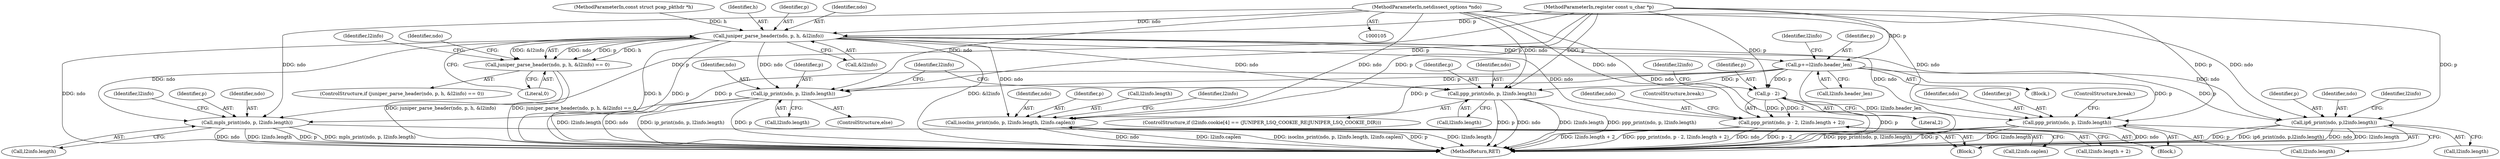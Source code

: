 digraph "1_tcpdump_1dcd10aceabbc03bf571ea32b892c522cbe923de_9@pointer" {
"1000106" [label="(MethodParameterIn,netdissect_options *ndo)"];
"1000118" [label="(Call,juniper_parse_header(ndo, p, h, &l2info))"];
"1000117" [label="(Call,juniper_parse_header(ndo, p, h, &l2info) == 0)"];
"1000161" [label="(Call,p+=l2info.header_len)"];
"1000182" [label="(Call,ppp_print(ndo, p, l2info.length))"];
"1000189" [label="(Call,ip_print(ndo, p, l2info.length))"];
"1000200" [label="(Call,ip6_print(ndo, p,l2info.length))"];
"1000211" [label="(Call,mpls_print(ndo, p, l2info.length))"];
"1000222" [label="(Call,isoclns_print(ndo, p, l2info.length, l2info.caplen))"];
"1000247" [label="(Call,p - 2)"];
"1000245" [label="(Call,ppp_print(ndo, p - 2, l2info.length + 2))"];
"1000257" [label="(Call,ppp_print(ndo, p, l2info.length))"];
"1000185" [label="(Call,l2info.length)"];
"1000268" [label="(MethodReturn,RET)"];
"1000119" [label="(Identifier,ndo)"];
"1000246" [label="(Identifier,ndo)"];
"1000224" [label="(Identifier,p)"];
"1000219" [label="(Identifier,l2info)"];
"1000263" [label="(ControlStructure,break;)"];
"1000197" [label="(Identifier,l2info)"];
"1000249" [label="(Literal,2)"];
"1000116" [label="(ControlStructure,if (juniper_parse_header(ndo, p, h, &l2info) == 0))"];
"1000245" [label="(Call,ppp_print(ndo, p - 2, l2info.length + 2))"];
"1000163" [label="(Call,l2info.header_len)"];
"1000191" [label="(Identifier,p)"];
"1000202" [label="(Identifier,p)"];
"1000225" [label="(Call,l2info.length)"];
"1000243" [label="(Block,)"];
"1000161" [label="(Call,p+=l2info.header_len)"];
"1000255" [label="(ControlStructure,break;)"];
"1000257" [label="(Call,ppp_print(ndo, p, l2info.length))"];
"1000127" [label="(Identifier,l2info)"];
"1000132" [label="(Identifier,ndo)"];
"1000162" [label="(Identifier,p)"];
"1000201" [label="(Identifier,ndo)"];
"1000122" [label="(Call,&l2info)"];
"1000213" [label="(Identifier,p)"];
"1000250" [label="(Call,l2info.length + 2)"];
"1000108" [label="(MethodParameterIn,register const u_char *p)"];
"1000189" [label="(Call,ip_print(ndo, p, l2info.length))"];
"1000247" [label="(Call,p - 2)"];
"1000214" [label="(Call,l2info.length)"];
"1000211" [label="(Call,mpls_print(ndo, p, l2info.length))"];
"1000203" [label="(Call,l2info.length)"];
"1000109" [label="(Block,)"];
"1000107" [label="(MethodParameterIn,const struct pcap_pkthdr *h)"];
"1000192" [label="(Call,l2info.length)"];
"1000170" [label="(Block,)"];
"1000168" [label="(Identifier,l2info)"];
"1000188" [label="(ControlStructure,else)"];
"1000200" [label="(Call,ip6_print(ndo, p,l2info.length))"];
"1000121" [label="(Identifier,h)"];
"1000258" [label="(Identifier,ndo)"];
"1000260" [label="(Call,l2info.length)"];
"1000184" [label="(Identifier,p)"];
"1000190" [label="(Identifier,ndo)"];
"1000182" [label="(Call,ppp_print(ndo, p, l2info.length))"];
"1000222" [label="(Call,isoclns_print(ndo, p, l2info.length, l2info.caplen))"];
"1000172" [label="(ControlStructure,if (l2info.cookie[4] == (JUNIPER_LSQ_COOKIE_RE|JUNIPER_LSQ_COOKIE_DIR)))"];
"1000233" [label="(Identifier,l2info)"];
"1000208" [label="(Identifier,l2info)"];
"1000259" [label="(Identifier,p)"];
"1000183" [label="(Identifier,ndo)"];
"1000223" [label="(Identifier,ndo)"];
"1000212" [label="(Identifier,ndo)"];
"1000252" [label="(Identifier,l2info)"];
"1000120" [label="(Identifier,p)"];
"1000106" [label="(MethodParameterIn,netdissect_options *ndo)"];
"1000228" [label="(Call,l2info.caplen)"];
"1000118" [label="(Call,juniper_parse_header(ndo, p, h, &l2info))"];
"1000124" [label="(Literal,0)"];
"1000117" [label="(Call,juniper_parse_header(ndo, p, h, &l2info) == 0)"];
"1000248" [label="(Identifier,p)"];
"1000106" -> "1000105"  [label="AST: "];
"1000106" -> "1000268"  [label="DDG: ndo"];
"1000106" -> "1000118"  [label="DDG: ndo"];
"1000106" -> "1000182"  [label="DDG: ndo"];
"1000106" -> "1000189"  [label="DDG: ndo"];
"1000106" -> "1000200"  [label="DDG: ndo"];
"1000106" -> "1000211"  [label="DDG: ndo"];
"1000106" -> "1000222"  [label="DDG: ndo"];
"1000106" -> "1000245"  [label="DDG: ndo"];
"1000106" -> "1000257"  [label="DDG: ndo"];
"1000118" -> "1000117"  [label="AST: "];
"1000118" -> "1000122"  [label="CFG: "];
"1000119" -> "1000118"  [label="AST: "];
"1000120" -> "1000118"  [label="AST: "];
"1000121" -> "1000118"  [label="AST: "];
"1000122" -> "1000118"  [label="AST: "];
"1000124" -> "1000118"  [label="CFG: "];
"1000118" -> "1000268"  [label="DDG: h"];
"1000118" -> "1000268"  [label="DDG: p"];
"1000118" -> "1000268"  [label="DDG: &l2info"];
"1000118" -> "1000268"  [label="DDG: ndo"];
"1000118" -> "1000117"  [label="DDG: ndo"];
"1000118" -> "1000117"  [label="DDG: p"];
"1000118" -> "1000117"  [label="DDG: h"];
"1000118" -> "1000117"  [label="DDG: &l2info"];
"1000108" -> "1000118"  [label="DDG: p"];
"1000107" -> "1000118"  [label="DDG: h"];
"1000118" -> "1000161"  [label="DDG: p"];
"1000118" -> "1000182"  [label="DDG: ndo"];
"1000118" -> "1000189"  [label="DDG: ndo"];
"1000118" -> "1000200"  [label="DDG: ndo"];
"1000118" -> "1000211"  [label="DDG: ndo"];
"1000118" -> "1000222"  [label="DDG: ndo"];
"1000118" -> "1000245"  [label="DDG: ndo"];
"1000118" -> "1000257"  [label="DDG: ndo"];
"1000117" -> "1000116"  [label="AST: "];
"1000117" -> "1000124"  [label="CFG: "];
"1000124" -> "1000117"  [label="AST: "];
"1000127" -> "1000117"  [label="CFG: "];
"1000132" -> "1000117"  [label="CFG: "];
"1000117" -> "1000268"  [label="DDG: juniper_parse_header(ndo, p, h, &l2info)"];
"1000117" -> "1000268"  [label="DDG: juniper_parse_header(ndo, p, h, &l2info) == 0"];
"1000161" -> "1000109"  [label="AST: "];
"1000161" -> "1000163"  [label="CFG: "];
"1000162" -> "1000161"  [label="AST: "];
"1000163" -> "1000161"  [label="AST: "];
"1000168" -> "1000161"  [label="CFG: "];
"1000161" -> "1000268"  [label="DDG: l2info.header_len"];
"1000108" -> "1000161"  [label="DDG: p"];
"1000161" -> "1000182"  [label="DDG: p"];
"1000161" -> "1000189"  [label="DDG: p"];
"1000161" -> "1000200"  [label="DDG: p"];
"1000161" -> "1000211"  [label="DDG: p"];
"1000161" -> "1000222"  [label="DDG: p"];
"1000161" -> "1000247"  [label="DDG: p"];
"1000161" -> "1000257"  [label="DDG: p"];
"1000182" -> "1000172"  [label="AST: "];
"1000182" -> "1000185"  [label="CFG: "];
"1000183" -> "1000182"  [label="AST: "];
"1000184" -> "1000182"  [label="AST: "];
"1000185" -> "1000182"  [label="AST: "];
"1000197" -> "1000182"  [label="CFG: "];
"1000182" -> "1000268"  [label="DDG: l2info.length"];
"1000182" -> "1000268"  [label="DDG: ppp_print(ndo, p, l2info.length)"];
"1000182" -> "1000268"  [label="DDG: p"];
"1000182" -> "1000268"  [label="DDG: ndo"];
"1000108" -> "1000182"  [label="DDG: p"];
"1000189" -> "1000188"  [label="AST: "];
"1000189" -> "1000192"  [label="CFG: "];
"1000190" -> "1000189"  [label="AST: "];
"1000191" -> "1000189"  [label="AST: "];
"1000192" -> "1000189"  [label="AST: "];
"1000197" -> "1000189"  [label="CFG: "];
"1000189" -> "1000268"  [label="DDG: ndo"];
"1000189" -> "1000268"  [label="DDG: ip_print(ndo, p, l2info.length)"];
"1000189" -> "1000268"  [label="DDG: p"];
"1000189" -> "1000268"  [label="DDG: l2info.length"];
"1000108" -> "1000189"  [label="DDG: p"];
"1000200" -> "1000170"  [label="AST: "];
"1000200" -> "1000203"  [label="CFG: "];
"1000201" -> "1000200"  [label="AST: "];
"1000202" -> "1000200"  [label="AST: "];
"1000203" -> "1000200"  [label="AST: "];
"1000208" -> "1000200"  [label="CFG: "];
"1000200" -> "1000268"  [label="DDG: ip6_print(ndo, p,l2info.length)"];
"1000200" -> "1000268"  [label="DDG: ndo"];
"1000200" -> "1000268"  [label="DDG: l2info.length"];
"1000200" -> "1000268"  [label="DDG: p"];
"1000108" -> "1000200"  [label="DDG: p"];
"1000211" -> "1000170"  [label="AST: "];
"1000211" -> "1000214"  [label="CFG: "];
"1000212" -> "1000211"  [label="AST: "];
"1000213" -> "1000211"  [label="AST: "];
"1000214" -> "1000211"  [label="AST: "];
"1000219" -> "1000211"  [label="CFG: "];
"1000211" -> "1000268"  [label="DDG: ndo"];
"1000211" -> "1000268"  [label="DDG: l2info.length"];
"1000211" -> "1000268"  [label="DDG: p"];
"1000211" -> "1000268"  [label="DDG: mpls_print(ndo, p, l2info.length)"];
"1000108" -> "1000211"  [label="DDG: p"];
"1000222" -> "1000170"  [label="AST: "];
"1000222" -> "1000228"  [label="CFG: "];
"1000223" -> "1000222"  [label="AST: "];
"1000224" -> "1000222"  [label="AST: "];
"1000225" -> "1000222"  [label="AST: "];
"1000228" -> "1000222"  [label="AST: "];
"1000233" -> "1000222"  [label="CFG: "];
"1000222" -> "1000268"  [label="DDG: l2info.length"];
"1000222" -> "1000268"  [label="DDG: ndo"];
"1000222" -> "1000268"  [label="DDG: l2info.caplen"];
"1000222" -> "1000268"  [label="DDG: isoclns_print(ndo, p, l2info.length, l2info.caplen)"];
"1000222" -> "1000268"  [label="DDG: p"];
"1000108" -> "1000222"  [label="DDG: p"];
"1000247" -> "1000245"  [label="AST: "];
"1000247" -> "1000249"  [label="CFG: "];
"1000248" -> "1000247"  [label="AST: "];
"1000249" -> "1000247"  [label="AST: "];
"1000252" -> "1000247"  [label="CFG: "];
"1000247" -> "1000268"  [label="DDG: p"];
"1000247" -> "1000245"  [label="DDG: p"];
"1000247" -> "1000245"  [label="DDG: 2"];
"1000108" -> "1000247"  [label="DDG: p"];
"1000245" -> "1000243"  [label="AST: "];
"1000245" -> "1000250"  [label="CFG: "];
"1000246" -> "1000245"  [label="AST: "];
"1000250" -> "1000245"  [label="AST: "];
"1000255" -> "1000245"  [label="CFG: "];
"1000245" -> "1000268"  [label="DDG: l2info.length + 2"];
"1000245" -> "1000268"  [label="DDG: ppp_print(ndo, p - 2, l2info.length + 2)"];
"1000245" -> "1000268"  [label="DDG: ndo"];
"1000245" -> "1000268"  [label="DDG: p - 2"];
"1000257" -> "1000243"  [label="AST: "];
"1000257" -> "1000260"  [label="CFG: "];
"1000258" -> "1000257"  [label="AST: "];
"1000259" -> "1000257"  [label="AST: "];
"1000260" -> "1000257"  [label="AST: "];
"1000263" -> "1000257"  [label="CFG: "];
"1000257" -> "1000268"  [label="DDG: p"];
"1000257" -> "1000268"  [label="DDG: l2info.length"];
"1000257" -> "1000268"  [label="DDG: ndo"];
"1000257" -> "1000268"  [label="DDG: ppp_print(ndo, p, l2info.length)"];
"1000108" -> "1000257"  [label="DDG: p"];
}
